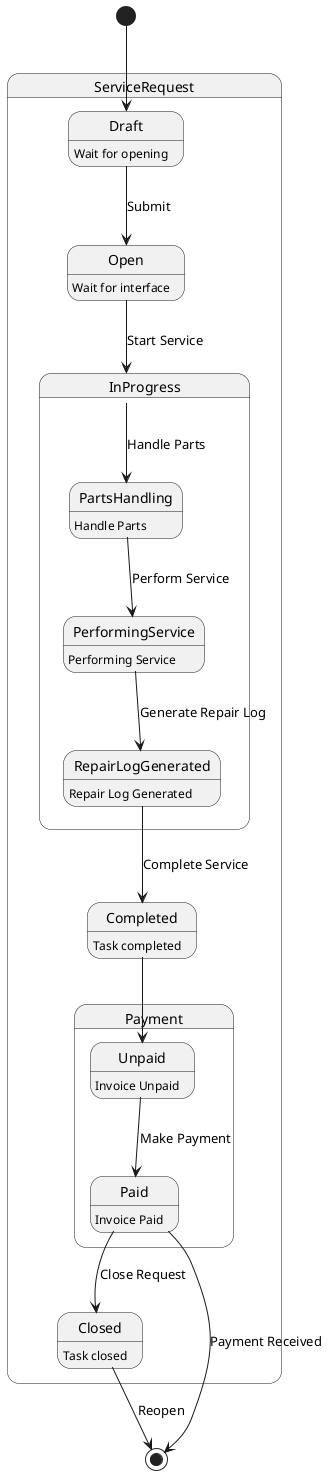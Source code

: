 @startuml

state ServiceRequest {
  state Draft : Wait for opening
  state Open : Wait for interface 
  state Payment {
    Unpaid: Invoice Unpaid
    Paid : Invoice Paid
  }
  state InProgress {
  PartsHandling : Handle Parts
  PerformingService : Performing Service
  RepairLogGenerated : Repair Log Generated
  }
  state Completed : Task completed
  
  state Closed : Task closed
}

[*] --> Draft
Draft --> Open: Submit
Open --> InProgress: Start Service
InProgress --> PartsHandling: Handle Parts
PartsHandling --> PerformingService: Perform Service
PerformingService --> RepairLogGenerated: Generate Repair Log
RepairLogGenerated --> Completed: Complete Service
Completed --> Unpaid
Paid --> Closed: Close Request
Closed --> [*]: Reopen

Unpaid --> Paid: Make Payment
Paid --> [*]: Payment Received

@enduml
